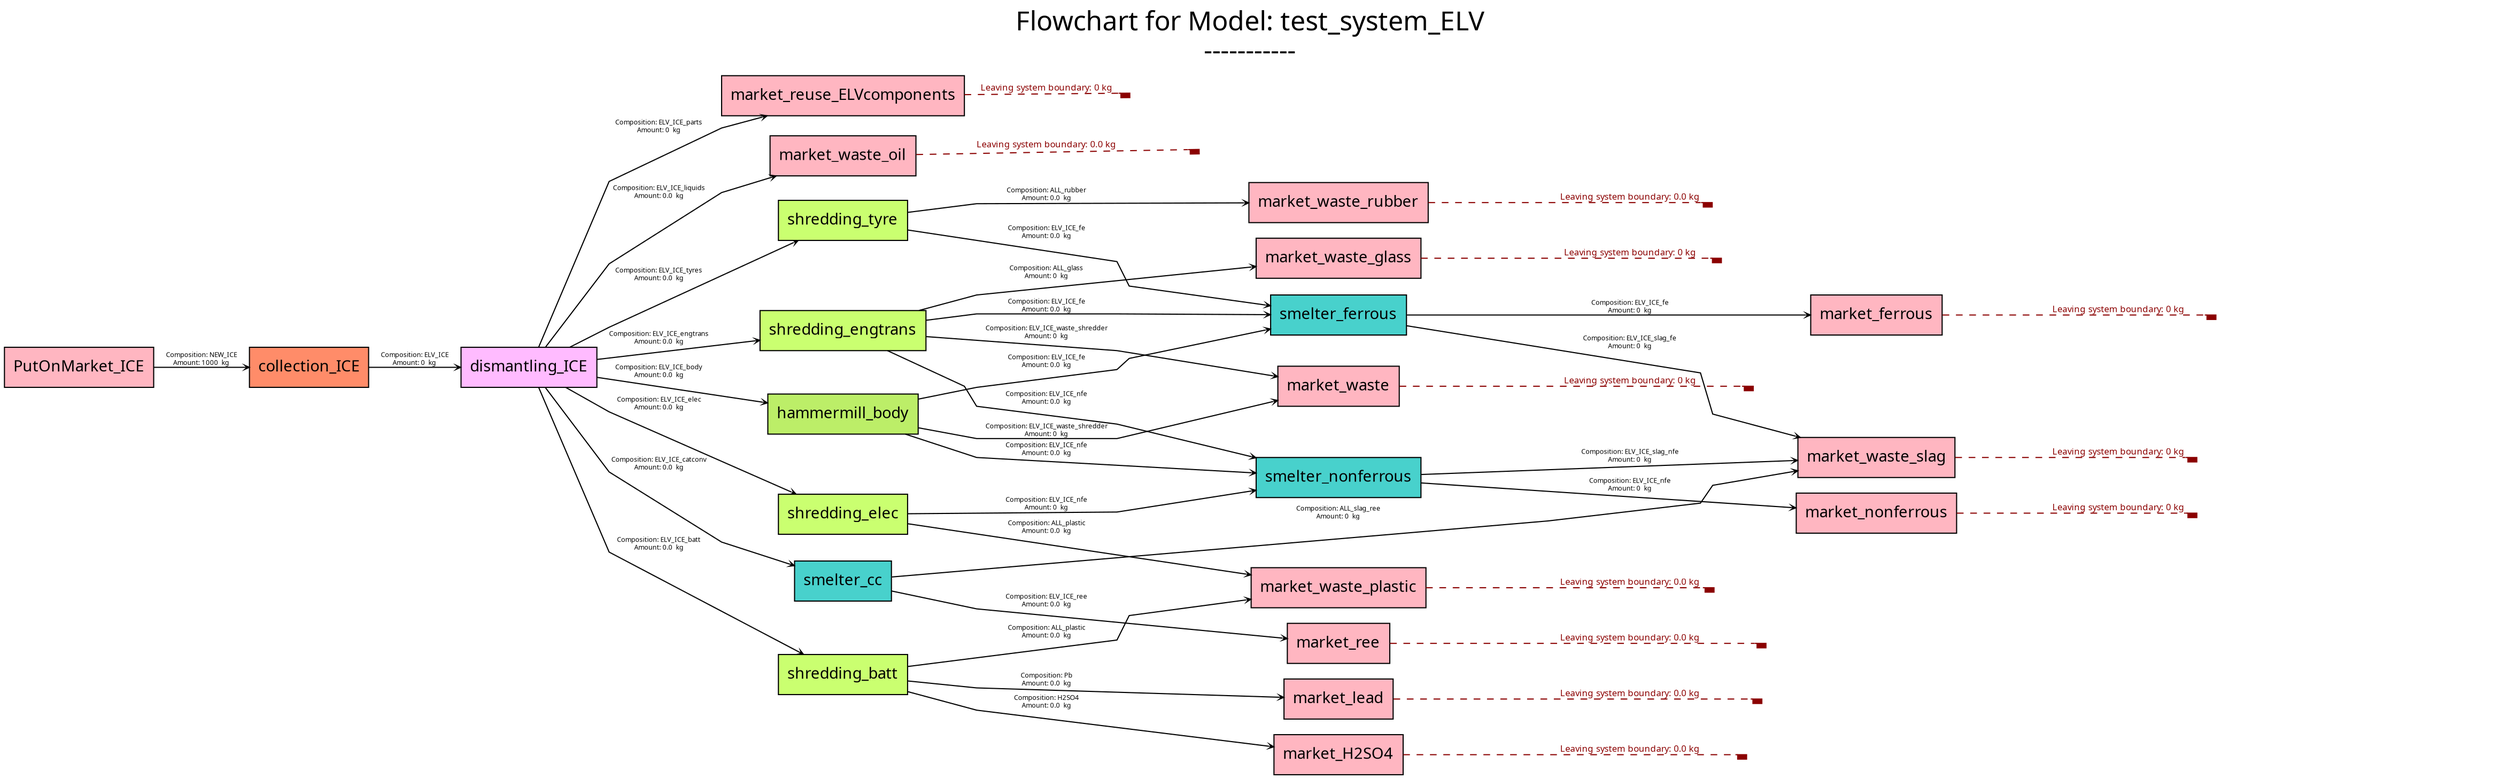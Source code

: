 digraph {
	graph [bb="0,0,2125.2,692",
		engine=neato,
		fontname=Cabin,
		fontsize=24,
		label="Flowchart for Model: test_system_ELV
-----------",
		labeljust=c,
		labelloc=tc,
		lheight=0.72,
		lp="1062.6,662",
		lwidth=5.43,
		nodesep=0.2,
		rankdir=LR,
		ranksep=0.3,
		splines=polyline
	];
	node [label="\N"];
	subgraph collection {
		graph [fontname=Cabin,
			fontsize=16,
			label=Collection,
			labelloc=t,
			margin=25,
			rank=1,
			rankdir=LR,
			style="rounded,filled"
		];
		collection_ICE	[fillcolor=salmon1,
			fontname=Cabin,
			fontsize=14,
			height=0.5,
			pos="256,366",
			shape=box,
			style=filled,
			tooltip="{'name': 'collection_ICE', 'description': 'collection of an ice car', 'WS': 'ELV', 'transformation_level': 'market', 'tags': 'collection', '\
inputs': ['PutOnMarket_ICE_to_collection_ICE:1000kg'], 'outputs': ['collection_ICE_to_dismantling_ICE:0kg'], 'parameters': {}, '\
consumption_energy': '1', 'consumption_water': '1', 'cost_operation': '0.1', 'cost_capital': None, 'transfer_coefficients': ['ELV_\
ICE--0.207532443436939-->ELV_ICE']}",
			width=1.3889];
	}
	subgraph dismantling {
		graph [fontname=Cabin,
			fontsize=16,
			label=Dismantling,
			labelloc=t,
			margin=25,
			rank=2,
			rankdir=LR,
			style="rounded,filled"
		];
		dismantling_ICE	[fillcolor=plum1,
			fontname=Cabin,
			fontsize=14,
			height=0.5,
			pos="440,366",
			shape=box,
			style=filled,
			tooltip="{'name': 'dismantling_ICE', 'description': 'manual dismantling of an ice car', 'WS': 'ELV', 'transformation_level': 'component', '\
tags': 'manual, mechanical', 'inputs': ['collection_ICE_to_dismantling_ICE:0kg'], 'outputs': ['dismantling_ICE_to_market_reuse_ELVcomponents:\
0kg', 'dismantling_ICE_to_shredding_batt:0.0kg', 'dismantling_ICE_to_hammermill_body:0.0kg', 'dismantling_ICE_to_smelter_cc:0.0kg', '\
dismantling_ICE_to_shredding_elec:0.0kg', 'dismantling_ICE_to_shredding_engtrans:0.0kg', 'dismantling_ICE_to_market_waste_oil:0.0kg', '\
dismantling_ICE_to_shredding_tyre:0.0kg'], 'parameters': {}, 'consumption_energy': '4', 'consumption_water': '2', 'cost_operation': '\
0.8', 'cost_capital': None, 'transfer_coefficients': ['ELV_ICE--0.649191589278656-->ELV_ICE_parts', 'ELV_ICE--0.624980256183717-->\
ELV_ICE', 'ELV_ICE--0.975329676638525-->ELV_ICE_batt', 'ELV_ICE--0.653767790478176-->ELV_ICE_body', 'ELV_ICE--0.702911625671856-->\
ELV_ICE_catconv', 'ELV_ICE--0.130352751211588-->ELV_ICE_elec', 'ELV_ICE--0.62146025019331-->ELV_ICE_engtrans', 'ELV_ICE--0.585271010368509-->\
ELV_ICE_liquids', 'ELV_ICE--0.237352695016852-->ELV_ICE_tyres']}",
			width=1.5556];
	}
	subgraph market {
		graph [fontname=Cabin,
			fontsize=16,
			label=Market,
			labelloc=t,
			margin=25,
			rank=5,
			rankdir=LR,
			style="rounded,filled"
		];
		market_reuse_ELVcomponents	[fillcolor=lightpink,
			fontname=Cabin,
			fontsize=14,
			height=0.5,
			pos="701,610",
			shape=box,
			style=filled,
			tooltip="{'name': 'market_reuse_ELVcomponents', 'description': 'direct or indirect reuse of components from an elv', 'WS': 'ELV', 'transformation_\
level': 'component', 'tags': 'None', 'inputs': ['dismantling_ICE_to_market_reuse_ELVcomponents:0kg'], 'outputs': [], 'parameters': {}, '\
consumption_energy': 'None', 'consumption_water': 'None', 'cost_operation': '20', 'cost_capital': None, 'transfer_coefficients': []}",
			width=2.8056];
		market_waste_rubber	[fillcolor=lightpink,
			fontname=Cabin,
			fontsize=14,
			height=0.5,
			pos="1120.8,514",
			shape=box,
			style=filled,
			tooltip="{'name': 'market_waste_rubber', 'description': 'market for waste rubber', 'WS': 'None', 'transformation_level': 'market', 'tags': '\
market', 'inputs': ['shredding_tyre_to_market_waste_rubber:0.0kg'], 'outputs': [], 'parameters': {}, 'consumption_energy': 'None', '\
consumption_water': 'None', 'cost_operation': '-5', 'cost_capital': None, 'transfer_coefficients': []}",
			width=2.0556];
		market_ree	[fillcolor=lightpink,
			fontname=Cabin,
			fontsize=14,
			height=0.5,
			pos="1120.8,118",
			shape=box,
			style=filled,
			tooltip="{'name': 'market_ree', 'description': 'market for waste REE mix', 'WS': 'None', 'transformation_level': 'market', 'tags': 'market', '\
inputs': ['smelter_cc_to_market_ree:0.0kg'], 'outputs': [], 'parameters': {}, 'consumption_energy': 'None', 'consumption_water': '\
None', 'cost_operation': '-2000', 'cost_capital': None, 'transfer_coefficients': []}",
			width=1.1944];
		market_lead	[fillcolor=lightpink,
			fontname=Cabin,
			fontsize=14,
			height=0.5,
			pos="1120.8,68",
			shape=box,
			style=filled,
			tooltip="{'name': 'market_lead', 'description': 'market for waste lead', 'WS': 'None', 'transformation_level': 'market', 'tags': 'market', '\
inputs': ['shredding_batt_to_market_lead:0.0kg'], 'outputs': [], 'parameters': {}, 'consumption_energy': 'None', 'consumption_water': '\
None', 'cost_operation': '-20', 'cost_capital': None, 'transfer_coefficients': []}",
			width=1.2639];
		market_H2SO4	[fillcolor=lightpink,
			fontname=Cabin,
			fontsize=14,
			height=0.5,
			pos="1120.8,18",
			shape=box,
			style=filled,
			tooltip="{'name': 'market_H2SO4', 'description': 'market for waste H2SO4', 'WS': 'None', 'transformation_level': 'market', 'tags': 'market', '\
inputs': ['shredding_batt_to_market_H2SO4:0.0kg'], 'outputs': [], 'parameters': {}, 'consumption_energy': 'None', 'consumption_water': '\
None', 'cost_operation': '-10', 'cost_capital': None, 'transfer_coefficients': []}",
			width=1.5278];
		market_nonferrous	[fillcolor=lightpink,
			fontname=Cabin,
			fontsize=14,
			height=0.5,
			pos="1586.6,235",
			shape=box,
			style=filled,
			tooltip="{'name': 'market_nonferrous', 'description': 'market for waste non-ferrous', 'WS': 'None', 'transformation_level': 'market', 'tags': '\
market', 'inputs': ['smelter_nonferrous_to_market_nonferrous:0kg'], 'outputs': [], 'parameters': {}, 'consumption_energy': 'None', '\
consumption_water': 'None', 'cost_operation': '-5', 'cost_capital': None, 'transfer_coefficients': []}",
			width=1.8194];
		market_ferrous	[fillcolor=lightpink,
			fontname=Cabin,
			fontsize=14,
			height=0.5,
			pos="1586.6,413",
			shape=box,
			style=filled,
			tooltip="{'name': 'market_ferrous', 'description': 'market for waste ferrous', 'WS': 'None', 'transformation_level': 'market', 'tags': 'market', '\
inputs': ['smelter_ferrous_to_market_ferrous:0kg'], 'outputs': [], 'parameters': {}, 'consumption_energy': 'None', 'consumption_\
water': 'None', 'cost_operation': '-4', 'cost_capital': None, 'transfer_coefficients': []}",
			width=1.5];
		market_waste	[fillcolor=lightpink,
			fontname=Cabin,
			fontsize=14,
			height=0.5,
			pos="1120.8,349",
			shape=box,
			style=filled,
			tooltip="{'name': 'market_waste', 'description': 'market for waste (general)', 'WS': 'None', 'transformation_level': 'market', 'tags': 'market', '\
inputs': ['hammermill_body_to_market_waste:0kg', 'shredding_engtrans_to_market_waste:0kg'], 'outputs': [], 'parameters': {}, 'consumption_\
energy': 'None', 'consumption_water': 'None', 'cost_operation': '10', 'cost_capital': None, 'transfer_coefficients': []}",
			width=1.4028];
		market_waste_glass	[fillcolor=lightpink,
			fontname=Cabin,
			fontsize=14,
			height=0.5,
			pos="1120.8,464",
			shape=box,
			style=filled,
			tooltip="{'name': 'market_waste_glass', 'description': 'market for waste glass', 'WS': 'None', 'transformation_level': 'market', 'tags': '\
market', 'inputs': ['shredding_engtrans_to_market_waste_glass:0kg'], 'outputs': [], 'parameters': {}, 'consumption_energy': 'None', '\
consumption_water': 'None', 'cost_operation': '-2', 'cost_capital': None, 'transfer_coefficients': []}",
			width=1.9028];
		market_waste_plastic	[fillcolor=lightpink,
			fontname=Cabin,
			fontsize=14,
			height=0.5,
			pos="1120.8,168",
			shape=box,
			style=filled,
			tooltip="{'name': 'market_waste_plastic', 'description': 'market for waste plastic', 'WS': 'None', 'transformation_level': 'market', 'tags': '\
market', 'inputs': ['shredding_batt_to_market_waste_plastic:0.0kg', 'shredding_elec_to_market_waste_plastic:0.0kg'], 'outputs': [], '\
parameters': {}, 'consumption_energy': 'None', 'consumption_water': 'None', 'cost_operation': '-1', 'cost_capital': None, 'transfer_\
coefficients': []}",
			width=2.0278];
		market_waste_slag	[fillcolor=lightpink,
			fontname=Cabin,
			fontsize=14,
			height=0.5,
			pos="1586.6,285",
			shape=box,
			style=filled,
			tooltip="{'name': 'market_waste_slag', 'description': 'market for waste slag', 'WS': 'None', 'transformation_level': 'market', 'tags': 'market', '\
inputs': ['smelter_cc_to_market_waste_slag:0kg', 'smelter_ferrous_to_market_waste_slag:0kg', 'smelter_nonferrous_to_market_waste_\
slag:0kg'], 'outputs': [], 'parameters': {}, 'consumption_energy': 'None', 'consumption_water': 'None', 'cost_operation': '-10', '\
cost_capital': None, 'transfer_coefficients': []}",
			width=1.8194];
		market_waste_oil	[fillcolor=lightpink,
			fontname=Cabin,
			fontsize=14,
			height=0.5,
			pos="701,556",
			shape=box,
			style=filled,
			tooltip="{'name': 'market_waste_oil', 'description': 'market for waste oil', 'WS': 'None', 'transformation_level': 'market', 'tags': 'market', '\
inputs': ['dismantling_ICE_to_market_waste_oil:0.0kg'], 'outputs': [], 'parameters': {}, 'consumption_energy': 'None', 'consumption_\
water': 'None', 'cost_operation': '3', 'cost_capital': None, 'transfer_coefficients': []}",
			width=1.6944];
		PutOnMarket_ICE	[fillcolor=lightpink,
			fontname=Cabin,
			fontsize=14,
			height=0.5,
			pos="61.5,366",
			shape=box,
			style=filled,
			tooltip="{'name': 'PutOnMarket_ICE', 'description': 'put on market for ICE vehicles', 'WS': 'ELV', 'transformation_level': 'input', 'tags': '\
None', 'inputs': [], 'outputs': ['PutOnMarket_ICE_to_collection_ICE:1000kg'], 'parameters': {}, 'consumption_energy': 'None', 'consumption_\
water': 'None', 'cost_operation': 'None', 'cost_capital': None, 'transfer_coefficients': ['NEW_ICE--0.8-->ELV_ICE']}",
			width=1.7083];
	}
	subgraph shredding {
		graph [fontname=Cabin,
			fontsize=16,
			label=Shredding,
			labelloc=t,
			margin=25,
			rank=3,
			rankdir=LR,
			style="rounded,filled"
		];
		shredding_engtrans	[fillcolor=darkolivegreen1,
			fontname=Cabin,
			fontsize=14,
			height=0.5,
			pos="701,399",
			shape=box,
			style=filled,
			tooltip="{'name': 'shredding_engtrans', 'description': 'shredding of car engine and transmission', 'WS': 'ELV', 'transformation_level': '\
material', 'tags': 'shredding', 'inputs': ['dismantling_ICE_to_shredding_engtrans:0.0kg'], 'outputs': ['shredding_engtrans_to_market_\
waste_glass:0kg', 'shredding_engtrans_to_smelter_ferrous:0.0kg', 'shredding_engtrans_to_smelter_nonferrous:0.0kg', 'shredding_engtrans_\
to_market_waste:0kg'], 'parameters': {}, 'consumption_energy': '10', 'consumption_water': '4', 'cost_operation': '4', 'cost_capital': \
None, 'transfer_coefficients': ['ELV_ICE_body--0.567606585410564-->ALL_glass', 'ELV_ICE_body--0.251647985892237-->ELV_ICE_fe', '\
ELV_ICE_body--0.176428802857364-->ELV_ICE_nfe', 'ELV_ICE_body--0.666864787859761-->ELV_ICE_waste_shredder']}",
			width=1.8611];
		shredding_tyre	[fillcolor=darkolivegreen1,
			fontname=Cabin,
			fontsize=14,
			height=0.5,
			pos="701,498",
			shape=box,
			style=filled,
			tooltip="{'name': 'shredding_tyre', 'description': 'shredding of tyres', 'WS': 'ELV', 'transformation_level': 'material', 'tags': 'shredding', '\
inputs': ['dismantling_ICE_to_shredding_tyre:0.0kg'], 'outputs': ['shredding_tyre_to_market_waste_rubber:0.0kg', 'shredding_tyre_\
to_smelter_ferrous:0.0kg'], 'parameters': {}, 'consumption_energy': '2', 'consumption_water': '6', 'cost_operation': '1.2', 'cost_\
capital': None, 'transfer_coefficients': ['ELV_ICE_tyres--0.917705283563195-->ALL_rubber', 'ELV_ICE_tyres--0.563930033264676-->ELV_\
ICE_fe']}",
			width=1.4722];
		shredding_elec	[fillcolor=darkolivegreen1,
			fontname=Cabin,
			fontsize=14,
			height=0.5,
			pos="701,234",
			shape=box,
			style=filled,
			tooltip="{'name': 'shredding_elec', 'description': 'shredding of electrical components', 'WS': 'ELV', 'transformation_level': 'material', '\
tags': 'shredding', 'inputs': ['dismantling_ICE_to_shredding_elec:0.0kg'], 'outputs': ['shredding_elec_to_market_waste_plastic:0.0kg', '\
shredding_elec_to_smelter_nonferrous:0kg'], 'parameters': {}, 'consumption_energy': '4', 'consumption_water': '3', 'cost_operation': '\
1.2', 'cost_capital': None, 'transfer_coefficients': ['ELV_ICE_elec--0.975226841898375-->ALL_plastic', 'ELV_ICE_elec--0.895197364189645-->\
ELV_ICE_nfe']}",
			width=1.4861];
		shredding_batt	[fillcolor=darkolivegreen1,
			fontname=Cabin,
			fontsize=14,
			height=0.5,
			pos="701,90",
			shape=box,
			style=filled,
			tooltip="{'name': 'shredding_batt', 'description': 'shredding of a lead acid battery', 'WS': 'ELV', 'transformation_level': 'material', '\
tags': 'shredding', 'inputs': ['dismantling_ICE_to_shredding_batt:0.0kg'], 'outputs': ['shredding_batt_to_market_waste_plastic:0.0kg', '\
shredding_batt_to_market_H2SO4:0.0kg', 'shredding_batt_to_market_lead:0.0kg'], 'parameters': {}, 'consumption_energy': '6', 'consumption_\
water': '42', 'cost_operation': '25.2', 'cost_capital': None, 'transfer_coefficients': ['ELV_ICE_batt--0.30993887734306-->ALL_plastic', '\
ELV_ICE_batt--0.203187480975926-->H2SO4', 'ELV_ICE_batt--0.604443658361369-->Pb']}",
			width=1.4722];
	}
	subgraph hammermill {
		graph [fontname=Cabin,
			fontsize=16,
			label=Hammermill,
			labelloc=t,
			margin=25,
			rank=3,
			rankdir=LR,
			style="rounded,filled"
		];
		hammermill_body	[fillcolor=darkolivegreen2,
			fontname=Cabin,
			fontsize=14,
			height=0.5,
			pos="701,324",
			shape=box,
			style=filled,
			tooltip="{'name': 'hammermill_body', 'description': 'hammermillilng of car body', 'WS': 'ELV', 'transformation_level': 'material', 'tags': '\
mechanical', 'inputs': ['dismantling_ICE_to_hammermill_body:0.0kg'], 'outputs': ['hammermill_body_to_smelter_ferrous:0.0kg', 'hammermill_\
body_to_smelter_nonferrous:0.0kg', 'hammermill_body_to_market_waste:0kg'], 'parameters': {}, 'consumption_energy': '5', 'consumption_\
water': '2', 'cost_operation': '1', 'cost_capital': None, 'transfer_coefficients': ['ELV_ICE_engtrans--0.427589867002515-->ELV_ICE_\
fe', 'ELV_ICE_engtrans--0.267785630167501-->ELV_ICE_nfe', 'ELV_ICE_engtrans--0.0202374707868166-->ELV_ICE_waste_shredder']}",
			width=1.7361];
	}
	subgraph smelter {
		graph [fontname=Cabin,
			fontsize=16,
			label=Smelter,
			labelloc=t,
			margin=25,
			rank=4,
			rankdir=LR,
			style="rounded,filled"
		];
		smelter_cc	[fillcolor=mediumturquoise,
			fontname=Cabin,
			fontsize=14,
			height=0.5,
			pos="701,174",
			shape=box,
			style=filled,
			tooltip="{'name': 'smelter_cc', 'description': 'smelting of catalytic converters', 'WS': 'ELV', 'transformation_level': 'element', 'tags': '\
smelter', 'inputs': ['dismantling_ICE_to_smelter_cc:0.0kg'], 'outputs': ['smelter_cc_to_market_waste_slag:0kg', 'smelter_cc_to_market_\
ree:0.0kg'], 'parameters': {}, 'consumption_energy': '50', 'consumption_water': '20', 'cost_operation': '10', 'cost_capital': None, '\
transfer_coefficients': ['ELV_ICE_catconv--0.994698002424131-->ELV_ICE_fe', 'ELV_ICE_catconv--0.737851123088268-->ELV_ICE_ree', '\
ELV_ICE_catconv--0.540601229266589-->ALL_slag_ree']}",
			width=1.1389];
		smelter_nonferrous	[fillcolor=mediumturquoise,
			fontname=Cabin,
			fontsize=14,
			height=0.5,
			pos="1120.8,267",
			shape=box,
			style=filled,
			tooltip="{'name': 'smelter_nonferrous', 'description': 'smelting of nonferrous fractions', 'WS': 'ELV', 'transformation_level': 'element', '\
tags': 'smelter', 'inputs': ['hammermill_body_to_smelter_nonferrous:0.0kg', 'shredding_elec_to_smelter_nonferrous:0kg', 'shredding_\
engtrans_to_smelter_nonferrous:0.0kg'], 'outputs': ['smelter_nonferrous_to_market_nonferrous:0kg', 'smelter_nonferrous_to_market_\
waste_slag:0kg'], 'parameters': {}, 'consumption_energy': '45', 'consumption_water': '42', 'cost_operation': '18.9', 'cost_capital': \
None, 'transfer_coefficients': ['ELV_ICE_nfe--0.215037446114134-->ELV_ICE_nfe', 'ELV_ICE_nfe--0.226250479775035-->ELV_ICE_slag_nfe']}",
			width=1.8611];
		smelter_ferrous	[fillcolor=mediumturquoise,
			fontname=Cabin,
			fontsize=14,
			height=0.5,
			pos="1120.8,413",
			shape=box,
			style=filled,
			tooltip="{'name': 'smelter_ferrous', 'description': 'smelting of ferrous fractions', 'WS': 'ELV', 'transformation_level': 'element', 'tags': '\
smelter', 'inputs': ['hammermill_body_to_smelter_ferrous:0.0kg', 'shredding_engtrans_to_smelter_ferrous:0.0kg', 'shredding_tyre_\
to_smelter_ferrous:0.0kg'], 'outputs': ['smelter_ferrous_to_market_ferrous:0kg', 'smelter_ferrous_to_market_waste_slag:0kg'], 'parameters': {}, '\
consumption_energy': '60', 'consumption_water': '33', 'cost_operation': '19.8', 'cost_capital': None, 'transfer_coefficients': ['\
ELV_ICE_fe--0.0658305426995954-->ELV_ICE_fe', 'ELV_ICE_fe--0.516436415646474-->ELV_ICE_slag_fe']}",
			width=1.5556];
	}
	collection_ICE -> dismantling_ICE	[arrowhead=vee,
		arrowsize=0.4,
		color=black,
		fontname=Cabin,
		fontsize=6,
		label="Composition: ELV_ICE
Amount: 0  kg",
		lp="345,373",
		pos="e,383.93,366 306.25,366 328.94,366 356.05,366 379.84,366",
		tooltip="{'Name': 'collection_ICE_to_dismantling_ICE', 'Tags': [], 'To': 'dismantling_ICE', 'From': 'collection_ICE', 'Amount': 0, 'Unit': '\
kg', 'Composition': 'ELV_ICE', 'Parameters': {}}"];
	dismantling_ICE -> market_reuse_ELVcomponents	[arrowhead=vee,
		arrowsize=0.4,
		color=black,
		fontname=Cabin,
		fontsize=6,
		label="Composition: ELV_ICE_parts
Amount: 0  kg",
		lp="548,582",
		pos="e,637.81,591.96 448.19,384.19 465.29,427.47 507,533 507,533 507,533 600,581 600,581 600,581 615.1,585.38 633.56,590.73",
		tooltip="{'Name': 'dismantling_ICE_to_market_reuse_ELVcomponents', 'Tags': [], 'To': 'market_reuse_ELVcomponents', 'From': 'dismantling_ICE', '\
Amount': 0, 'Unit': 'kg', 'Composition': 'ELV_ICE_parts', 'Parameters': {}}"];
	dismantling_ICE -> market_waste_oil	[arrowhead=vee,
		arrowsize=0.4,
		color=black,
		fontname=Cabin,
		fontsize=6,
		label="Composition: ELV_ICE_liquids
Amount: 0.0  kg",
		lp="548,523",
		pos="e,645.32,537.96 454.04,384.37 473.27,411.48 507,459 507,459 507,459 600,523 600,523 600,523 619.64,529.48 641.5,536.7",
		tooltip="{'Name': 'dismantling_ICE_to_market_waste_oil', 'Tags': [], 'To': 'market_waste_oil', 'From': 'dismantling_ICE', 'Amount': 0.0, '\
Unit': 'kg', 'Composition': 'ELV_ICE_liquids', 'Parameters': {}}"];
	dismantling_ICE -> shredding_engtrans	[arrowhead=vee,
		arrowsize=0.4,
		color=black,
		fontname=Cabin,
		fontsize=6,
		label="Composition: ELV_ICE_engtrans
Amount: 0.0  kg",
		lp="548,392",
		pos="e,633.83,390.57 496.24,373.04 535.25,378.01 587.82,384.71 629.8,390.06",
		tooltip="{'Name': 'dismantling_ICE_to_shredding_engtrans', 'Tags': [], 'To': 'shredding_engtrans', 'From': 'dismantling_ICE', 'Amount': 0.0, '\
Unit': 'kg', 'Composition': 'ELV_ICE_engtrans', 'Parameters': {}}"];
	dismantling_ICE -> shredding_tyre	[arrowhead=vee,
		arrowsize=0.4,
		color=black,
		fontname=Cabin,
		fontsize=6,
		label="Composition: ELV_ICE_tyres
Amount: 0.0  kg",
		lp="548,449",
		pos="e,663.7,479.94 474.39,384.21 490.76,393.14 507,402 507,402 507,402 603.51,450 660.03,478.12",
		tooltip="{'Name': 'dismantling_ICE_to_shredding_tyre', 'Tags': [], 'To': 'shredding_tyre', 'From': 'dismantling_ICE', 'Amount': 0.0, 'Unit': '\
kg', 'Composition': 'ELV_ICE_tyres', 'Parameters': {}}"];
	dismantling_ICE -> shredding_elec	[arrowhead=vee,
		arrowsize=0.4,
		color=black,
		fontname=Cabin,
		fontsize=6,
		label="Composition: ELV_ICE_elec
Amount: 0.0  kg",
		lp="548,333",
		pos="e,661.87,252.18 470.91,347.87 488.37,337.29 507,326 507,326 507,326 601.43,280.99 658.19,253.93",
		tooltip="{'Name': 'dismantling_ICE_to_shredding_elec', 'Tags': [], 'To': 'shredding_elec', 'From': 'dismantling_ICE', 'Amount': 0.0, 'Unit': '\
kg', 'Composition': 'ELV_ICE_elec', 'Parameters': {}}"];
	dismantling_ICE -> shredding_batt	[arrowhead=vee,
		arrowsize=0.4,
		color=black,
		fontname=Cabin,
		fontsize=6,
		label="Composition: ELV_ICE_batt
Amount: 0.0  kg",
		lp="548,207",
		pos="e,668.13,108.16 448.19,347.92 465.29,304.9 507,200 507,200 507,200 608.79,141.98 664.53,110.22",
		tooltip="{'Name': 'dismantling_ICE_to_shredding_batt', 'Tags': [], 'To': 'shredding_batt', 'From': 'dismantling_ICE', 'Amount': 0.0, 'Unit': '\
kg', 'Composition': 'ELV_ICE_batt', 'Parameters': {}}"];
	dismantling_ICE -> hammermill_body	[arrowhead=vee,
		arrowsize=0.4,
		color=black,
		fontname=Cabin,
		fontsize=6,
		label="Composition: ELV_ICE_body
Amount: 0.0  kg",
		lp="548,362",
		pos="e,638.49,333.97 496.24,357.04 536.69,350.48 591.72,341.56 634.4,334.64",
		tooltip="{'Name': 'dismantling_ICE_to_hammermill_body', 'Tags': [], 'To': 'hammermill_body', 'From': 'dismantling_ICE', 'Amount': 0.0, 'Unit': '\
kg', 'Composition': 'ELV_ICE_body', 'Parameters': {}}"];
	dismantling_ICE -> smelter_cc	[arrowhead=vee,
		arrowsize=0.4,
		color=black,
		fontname=Cabin,
		fontsize=6,
		label="Composition: ELV_ICE_catconv
Amount: 0.0  kg",
		lp="548,279",
		pos="e,659.9,188.03 453.73,347.88 472.9,320.56 507,272 507,272 507,272 600,209 600,209 600,209 629.14,198.8 655.97,189.41",
		tooltip="{'Name': 'dismantling_ICE_to_smelter_cc', 'Tags': [], 'To': 'smelter_cc', 'From': 'dismantling_ICE', 'Amount': 0.0, 'Unit': 'kg', '\
Composition': 'ELV_ICE_catconv', 'Parameters': {}}"];
	market_reuse_ELVcomponents_output	[height=0.5,
		pos="1120.8,614",
		style=invis,
		width=5.2176];
	market_reuse_ELVcomponents -> market_reuse_ELVcomponents_output	[arrowhead=rbox,
		color=darkred,
		fontcolor=darkred,
		fontname=Cabin,
		fontsize=8,
		label="Leaving system boundary: 0 kg",
		len=0.25,
		lp="867.5,616.5",
		pos="e,933.88,612.22 802.08,610.96 838.74,611.31 881.6,611.72 923.75,612.12",
		style=dashed,
		tooltip="This is the amount of material leaving the system boundary."];
	market_waste_rubber_output	[height=0.5,
		pos="1586.6,514",
		style=invis,
		width=4.0802];
	market_waste_rubber -> market_waste_rubber_output	[arrowhead=rbox,
		color=darkred,
		fontcolor=darkred,
		fontname=Cabin,
		fontsize=8,
		label="Leaving system boundary: 0.0 kg",
		len=0.25,
		lp="1374.2,518.5",
		pos="e,1439.3,514 1195.1,514 1257.7,514 1350.1,514 1429.2,514",
		style=dashed,
		tooltip="This is the amount of material leaving the system boundary."];
	market_ree_output	[height=0.5,
		pos="1586.6,118",
		style=invis,
		width=2.7442];
	market_ree -> market_ree_output	[arrowhead=rbox,
		color=darkred,
		fontcolor=darkred,
		fontname=Cabin,
		fontsize=8,
		label="Leaving system boundary: 0.0 kg",
		len=0.25,
		lp="1374.2,122.5",
		pos="e,1487.5,118 1164.2,118 1234.6,118 1377.6,118 1477.4,118",
		style=dashed,
		tooltip="This is the amount of material leaving the system boundary."];
	market_lead_output	[height=0.5,
		pos="1586.6,68",
		style=invis,
		width=2.8525];
	market_lead -> market_lead_output	[arrowhead=rbox,
		color=darkred,
		fontcolor=darkred,
		fontname=Cabin,
		fontsize=8,
		label="Leaving system boundary: 0.0 kg",
		len=0.25,
		lp="1374.2,72.5",
		pos="e,1483.7,68 1166.7,68 1237,68 1375,68 1473.4,68",
		style=dashed,
		tooltip="This is the amount of material leaving the system boundary."];
	market_H2SO4_output	[height=0.5,
		pos="1586.6,18",
		style=invis,
		width=3.2317];
	market_H2SO4 -> market_H2SO4_output	[arrowhead=rbox,
		color=darkred,
		fontcolor=darkred,
		fontname=Cabin,
		fontsize=8,
		label="Leaving system boundary: 0.0 kg",
		len=0.25,
		lp="1374.2,22.5",
		pos="e,1469.9,18 1175.9,18 1245.1,18 1367,18 1459.9,18",
		style=dashed,
		tooltip="This is the amount of material leaving the system boundary."];
	market_nonferrous_output	[height=0.5,
		pos="1991.3,235",
		style=invis,
		width=3.7191];
	market_nonferrous -> market_nonferrous_output	[arrowhead=rbox,
		color=darkred,
		fontcolor=darkred,
		fontname=Cabin,
		fontsize=8,
		label="Leaving system boundary: 0 kg",
		len=0.25,
		lp="1795.4,239.5",
		pos="e,1857.4,235 1652.3,235 1704.7,235 1780.6,235 1847.2,235",
		style=dashed,
		tooltip="This is the amount of material leaving the system boundary."];
	market_ferrous_output	[height=0.5,
		pos="1991.3,413",
		style=invis,
		width=3.2497];
	market_ferrous -> market_ferrous_output	[arrowhead=rbox,
		color=darkred,
		fontcolor=darkred,
		fontname=Cabin,
		fontsize=8,
		label="Leaving system boundary: 0 kg",
		len=0.25,
		lp="1795.4,417.5",
		pos="e,1873.9,413 1640.6,413 1697.2,413 1788.7,413 1863.9,413",
		style=dashed,
		tooltip="This is the amount of material leaving the system boundary."];
	market_waste_output	[height=0.5,
		pos="1586.6,349",
		style=invis,
		width=3.0692];
	market_waste -> market_waste_output	[arrowhead=rbox,
		color=darkred,
		fontcolor=darkred,
		fontname=Cabin,
		fontsize=8,
		label="Leaving system boundary: 0 kg",
		len=0.25,
		lp="1374.2,353.5",
		pos="e,1475.9,349 1171.5,349 1241.2,349 1370.3,349 1465.9,349",
		style=dashed,
		tooltip="This is the amount of material leaving the system boundary."];
	market_waste_glass_output	[height=0.5,
		pos="1586.6,464",
		style=invis,
		width=3.8635];
	market_waste_glass -> market_waste_glass_output	[arrowhead=rbox,
		color=darkred,
		fontcolor=darkred,
		fontname=Cabin,
		fontsize=8,
		label="Leaving system boundary: 0 kg",
		len=0.25,
		lp="1374.2,468.5",
		pos="e,1447,464 1189.8,464 1254.4,464 1353.9,464 1437,464",
		style=dashed,
		tooltip="This is the amount of material leaving the system boundary."];
	market_waste_plastic_output	[height=0.5,
		pos="1586.6,168",
		style=invis,
		width=4.0441];
	market_waste_plastic -> market_waste_plastic_output	[arrowhead=rbox,
		color=darkred,
		fontcolor=darkred,
		fontname=Cabin,
		fontsize=8,
		label="Leaving system boundary: 0.0 kg",
		len=0.25,
		lp="1374.2,172.5",
		pos="e,1440.6,168 1194,168 1257,168 1350.6,168 1430.4,168",
		style=dashed,
		tooltip="This is the amount of material leaving the system boundary."];
	market_waste_slag_output	[height=0.5,
		pos="1991.3,285",
		style=invis,
		width=3.7191];
	market_waste_slag -> market_waste_slag_output	[arrowhead=rbox,
		color=darkred,
		fontcolor=darkred,
		fontname=Cabin,
		fontsize=8,
		label="Leaving system boundary: 0 kg",
		len=0.25,
		lp="1795.4,289.5",
		pos="e,1857.4,285 1652.3,285 1704.7,285 1780.6,285 1847.2,285",
		style=dashed,
		tooltip="This is the amount of material leaving the system boundary."];
	market_waste_oil_output	[height=0.5,
		pos="1120.8,564",
		style=invis,
		width=3.5025];
	market_waste_oil -> market_waste_oil_output	[arrowhead=rbox,
		color=darkred,
		fontcolor=darkred,
		fontname=Cabin,
		fontsize=8,
		label="Leaving system boundary: 0.0 kg",
		len=0.25,
		lp="867.5,564.5",
		pos="e,995.76,561.62 762.31,557.15 820.49,558.27 910.55,559.99 985.73,561.43",
		style=dashed,
		tooltip="This is the amount of material leaving the system boundary."];
	PutOnMarket_ICE -> collection_ICE	[arrowhead=vee,
		arrowsize=0.4,
		color=black,
		fontname=Cabin,
		fontsize=6,
		label="Composition: NEW_ICE
Amount: 1000  kg",
		lp="164.5,373",
		pos="e,205.92,366 123.14,366 148.36,366 177.36,366 201.74,366",
		tooltip="{'Name': 'PutOnMarket_ICE_to_collection_ICE', 'Tags': [], 'To': 'collection_ICE', 'From': 'PutOnMarket_ICE', 'Amount': 1000, 'Unit': '\
kg', 'Composition': 'NEW_ICE', 'Parameters': {}}"];
	shredding_engtrans -> market_waste	[arrowhead=vee,
		arrowsize=0.4,
		color=black,
		fontname=Cabin,
		fontsize=6,
		label="Composition: ELV_ICE_waste_shredder
Amount: 0  kg",
		lp="867.5,397",
		pos="e,1070.2,357.03 768.01,393.6 832.81,388.3 922,381 922,381 922,381 1007.4,367.18 1066,357.71",
		tooltip="{'Name': 'shredding_engtrans_to_market_waste', 'Tags': [], 'To': 'market_waste', 'From': 'shredding_engtrans', 'Amount': 0, 'Unit': '\
kg', 'Composition': 'ELV_ICE_waste_shredder', 'Parameters': {}}"];
	shredding_engtrans -> market_waste_glass	[arrowhead=vee,
		arrowsize=0.4,
		color=black,
		fontname=Cabin,
		fontsize=6,
		label="Composition: ALL_glass
Amount: 0  kg",
		lp="867.5,450",
		pos="e,1052.1,456.72 764.64,417.06 789.81,424.32 813,431 813,431 813,431 957.43,446.53 1048.1,456.29",
		tooltip="{'Name': 'shredding_engtrans_to_market_waste_glass', 'Tags': [], 'To': 'market_waste_glass', 'From': 'shredding_engtrans', 'Amount': \
0, 'Unit': 'kg', 'Composition': 'ALL_glass', 'Parameters': {}}"];
	shredding_engtrans -> smelter_nonferrous	[arrowhead=vee,
		arrowsize=0.4,
		color=black,
		fontname=Cabin,
		fontsize=6,
		label="Composition: ELV_ICE_nfe
Amount: 0.0  kg",
		lp="867.5,338",
		pos="e,1053.7,283.05 738.1,380.95 766.75,366.63 802,349 802,349 802,349 813,331 813,331 813,331 922,315 922,315 922,315 992.74,297.84 \
1049.6,284.04",
		tooltip="{'Name': 'shredding_engtrans_to_smelter_nonferrous', 'Tags': [], 'To': 'smelter_nonferrous', 'From': 'shredding_engtrans', 'Amount': \
0.0, 'Unit': 'kg', 'Composition': 'ELV_ICE_nfe', 'Parameters': {}}"];
	shredding_engtrans -> smelter_ferrous	[arrowhead=vee,
		arrowsize=0.4,
		color=black,
		fontname=Cabin,
		fontsize=6,
		label="Composition: ELV_ICE_fe
Amount: 0.0  kg",
		lp="867.5,421",
		pos="e,1064.7,413.28 768.17,407.94 791.94,411.15 813,414 813,414 813,414 922,414 922,414 922,414 1002.3,413.59 1060.6,413.3",
		tooltip="{'Name': 'shredding_engtrans_to_smelter_ferrous', 'Tags': [], 'To': 'smelter_ferrous', 'From': 'shredding_engtrans', 'Amount': 0.0, '\
Unit': 'kg', 'Composition': 'ELV_ICE_fe', 'Parameters': {}}"];
	shredding_tyre -> market_waste_rubber	[arrowhead=vee,
		arrowsize=0.4,
		color=black,
		fontname=Cabin,
		fontsize=6,
		label="Composition: ALL_rubber
Amount: 0.0  kg",
		lp="867.5,521",
		pos="e,1046.7,513.76 754.25,505.06 783.04,508.95 813,513 813,513 813,513 951.82,513.45 1042.7,513.75",
		tooltip="{'Name': 'shredding_tyre_to_market_waste_rubber', 'Tags': [], 'To': 'market_waste_rubber', 'From': 'shredding_tyre', 'Amount': 0.0, '\
Unit': 'kg', 'Composition': 'ALL_rubber', 'Parameters': {}}"];
	shredding_tyre -> smelter_ferrous	[arrowhead=vee,
		arrowsize=0.4,
		color=black,
		fontname=Cabin,
		fontsize=6,
		label="Composition: ELV_ICE_fe
Amount: 0.0  kg",
		lp="867.5,485",
		pos="e,1064.8,420.66 754.14,488.99 819.19,477.76 922,460 922,460 922,460 933,439 933,439 933,439 1005.8,428.86 1060.5,421.25",
		tooltip="{'Name': 'shredding_tyre_to_smelter_ferrous', 'Tags': [], 'To': 'smelter_ferrous', 'From': 'shredding_tyre', 'Amount': 0.0, 'Unit': '\
kg', 'Composition': 'ELV_ICE_fe', 'Parameters': {}}"];
	shredding_elec -> market_waste_plastic	[arrowhead=vee,
		arrowsize=0.4,
		color=black,
		fontname=Cabin,
		fontsize=6,
		label="Composition: ALL_plastic
Amount: 0.0  kg",
		lp="867.5,223",
		pos="e,1047.6,179.21 754.71,225.56 822.88,214.64 933,197 933,197 933,197 991.91,187.86 1043.6,179.84",
		tooltip="{'Name': 'shredding_elec_to_market_waste_plastic', 'Tags': [], 'To': 'market_waste_plastic', 'From': 'shredding_elec', 'Amount': \
0.0, 'Unit': 'kg', 'Composition': 'ALL_plastic', 'Parameters': {}}"];
	shredding_elec -> smelter_nonferrous	[arrowhead=vee,
		arrowsize=0.4,
		color=black,
		fontname=Cabin,
		fontsize=6,
		label="Composition: ELV_ICE_nfe
Amount: 0  kg",
		lp="867.5,243",
		pos="e,1053.7,256.63 754.7,234.48 819.78,235.07 922,236 922,236 922,236 992.74,247.08 1049.6,256",
		tooltip="{'Name': 'shredding_elec_to_smelter_nonferrous', 'Tags': [], 'To': 'smelter_nonferrous', 'From': 'shredding_elec', 'Amount': 0, '\
Unit': 'kg', 'Composition': 'ELV_ICE_nfe', 'Parameters': {}}"];
	shredding_batt -> market_lead	[arrowhead=vee,
		arrowsize=0.4,
		color=black,
		fontname=Cabin,
		fontsize=6,
		label="Composition: Pb
Amount: 0.0  kg",
		lp="867.5,85",
		pos="e,1075.2,69.454 754.25,84.351 783.04,81.239 813,78 813,78 813,78 984.63,72.407 1071.2,69.586",
		tooltip="{'Name': 'shredding_batt_to_market_lead', 'Tags': [], 'To': 'market_lead', 'From': 'shredding_batt', 'Amount': 0.0, 'Unit': 'kg', '\
Composition': 'Pb', 'Parameters': {}}"];
	shredding_batt -> market_H2SO4	[arrowhead=vee,
		arrowsize=0.4,
		color=black,
		fontname=Cabin,
		fontsize=6,
		label="Composition: H2SO4
Amount: 0.0  kg",
		lp="867.5,65",
		pos="e,1065.7,25.059 754.25,74.937 783.04,66.637 813,58 813,58 813,58 972.49,37.208 1061.5,25.605",
		tooltip="{'Name': 'shredding_batt_to_market_H2SO4', 'Tags': [], 'To': 'market_H2SO4', 'From': 'shredding_batt', 'Amount': 0.0, 'Unit': 'kg', '\
Composition': 'H2SO4', 'Parameters': {}}"];
	shredding_batt -> market_waste_plastic	[arrowhead=vee,
		arrowsize=0.4,
		color=black,
		fontname=Cabin,
		fontsize=6,
		label="Composition: ALL_plastic
Amount: 0.0  kg",
		lp="867.5,129",
		pos="e,1047.6,158.33 754.14,97.584 819.19,107.05 922,122 922,122 922,122 933,143 933,143 933,143 991.91,150.88 1043.6,157.8",
		tooltip="{'Name': 'shredding_batt_to_market_waste_plastic', 'Tags': [], 'To': 'market_waste_plastic', 'From': 'shredding_batt', 'Amount': \
0.0, 'Unit': 'kg', 'Composition': 'ALL_plastic', 'Parameters': {}}"];
	hammermill_body -> market_waste	[arrowhead=vee,
		arrowsize=0.4,
		color=black,
		fontname=Cabin,
		fontsize=6,
		label="Composition: ELV_ICE_waste_shredder
Amount: 0  kg",
		lp="867.5,309",
		pos="e,1070.2,337.2 763.67,311.78 789.22,306.71 813,302 813,302 813,302 922,302 922,302 922,302 1007.4,322.29 1066,336.21",
		tooltip="{'Name': 'hammermill_body_to_market_waste', 'Tags': [], 'To': 'market_waste', 'From': 'hammermill_body', 'Amount': 0, 'Unit': 'kg', '\
Composition': 'ELV_ICE_waste_shredder', 'Parameters': {}}"];
	hammermill_body -> smelter_nonferrous	[arrowhead=vee,
		arrowsize=0.4,
		color=black,
		fontname=Cabin,
		fontsize=6,
		label="Composition: ELV_ICE_nfe
Amount: 0.0  kg",
		lp="867.5,292",
		pos="e,1053.6,270.88 753.28,305.98 782.36,295.77 813,285 813,285 813,285 959.06,276.43 1049.6,271.12",
		tooltip="{'Name': 'hammermill_body_to_smelter_nonferrous', 'Tags': [], 'To': 'smelter_nonferrous', 'From': 'hammermill_body', 'Amount': 0.0, '\
Unit': 'kg', 'Composition': 'ELV_ICE_nfe', 'Parameters': {}}"];
	hammermill_body -> smelter_ferrous	[arrowhead=vee,
		arrowsize=0.4,
		color=black,
		fontname=Cabin,
		fontsize=6,
		label="Composition: ELV_ICE_fe
Amount: 0.0  kg",
		lp="867.5,371",
		pos="e,1064.8,401.51 763.67,337.33 789.22,342.86 813,348 813,348 813,348 922,364 922,364 922,364 933,374 933,374 933,374 1005.8,389.2 \
1060.5,400.62",
		tooltip="{'Name': 'hammermill_body_to_smelter_ferrous', 'Tags': [], 'To': 'smelter_ferrous', 'From': 'hammermill_body', 'Amount': 0.0, 'Unit': '\
kg', 'Composition': 'ELV_ICE_fe', 'Parameters': {}}"];
	smelter_cc -> market_ree	[arrowhead=vee,
		arrowsize=0.4,
		color=black,
		fontname=Cabin,
		fontsize=6,
		label="Composition: ELV_ICE_ree
Amount: 0.0  kg",
		lp="867.5,156",
		pos="e,1077.8,122.25 742.07,164.97 773.87,157.81 813,149 813,149 813,149 988.17,131.3 1073.8,122.65",
		tooltip="{'Name': 'smelter_cc_to_market_ree', 'Tags': [], 'To': 'market_ree', 'From': 'smelter_cc', 'Amount': 0.0, 'Unit': 'kg', 'Composition': '\
ELV_ICE_ree', 'Parameters': {}}"];
	smelter_cc -> market_waste_slag	[arrowhead=vee,
		arrowsize=0.4,
		color=black,
		fontname=Cabin,
		fontsize=6,
		label="Composition: ALL_slag_ree
Amount: 0  kg",
		lp="1120.8,235",
		pos="e,1520.7,273.89 742.27,177.58 877.77,189.65 1308.7,228 1308.7,228 1308.7,228 1428.7,244 1428.7,244 1428.7,244 1439.7,260 1439.7,\
260 1439.7,260 1478.8,266.71 1516.6,273.18",
		tooltip="{'Name': 'smelter_cc_to_market_waste_slag', 'Tags': [], 'To': 'market_waste_slag', 'From': 'smelter_cc', 'Amount': 0, 'Unit': 'kg', '\
Composition': 'ALL_slag_ree', 'Parameters': {}}"];
	smelter_nonferrous -> market_nonferrous	[arrowhead=vee,
		arrowsize=0.4,
		color=black,
		fontname=Cabin,
		fontsize=6,
		label="Composition: ELV_ICE_nfe
Amount: 0  kg",
		lp="1374.2,260",
		pos="e,1520.7,239.47 1188.3,262.42 1275.5,256.39 1428,245.87 1516.6,239.76",
		tooltip="{'Name': 'smelter_nonferrous_to_market_nonferrous', 'Tags': [], 'To': 'market_nonferrous', 'From': 'smelter_nonferrous', 'Amount': \
0, 'Unit': 'kg', 'Composition': 'ELV_ICE_nfe', 'Parameters': {}}"];
	smelter_nonferrous -> market_waste_slag	[arrowhead=vee,
		arrowsize=0.4,
		color=black,
		fontname=Cabin,
		fontsize=6,
		label="Composition: ELV_ICE_slag_nfe
Amount: 0  kg",
		lp="1374.2,286",
		pos="e,1520.7,282.48 1188.3,269.58 1275.5,272.97 1428,278.89 1516.6,282.32",
		tooltip="{'Name': 'smelter_nonferrous_to_market_waste_slag', 'Tags': [], 'To': 'market_waste_slag', 'From': 'smelter_nonferrous', 'Amount': \
0, 'Unit': 'kg', 'Composition': 'ELV_ICE_slag_nfe', 'Parameters': {}}"];
	smelter_ferrous -> market_ferrous	[arrowhead=vee,
		arrowsize=0.4,
		color=black,
		fontname=Cabin,
		fontsize=6,
		label="Composition: ELV_ICE_fe
Amount: 0  kg",
		lp="1374.2,420",
		pos="e,1532.4,413 1176.8,413 1265.3,413 1438.3,413 1528.2,413",
		tooltip="{'Name': 'smelter_ferrous_to_market_ferrous', 'Tags': [], 'To': 'market_ferrous', 'From': 'smelter_ferrous', 'Amount': 0, 'Unit': '\
kg', 'Composition': 'ELV_ICE_fe', 'Parameters': {}}"];
	smelter_ferrous -> market_waste_slag	[arrowhead=vee,
		arrowsize=0.4,
		color=black,
		fontname=Cabin,
		fontsize=6,
		label="Composition: ELV_ICE_slag_fe
Amount: 0  kg",
		lp="1374.2,387",
		pos="e,1520.7,302.33 1177,403.64 1265.4,388.67 1428.7,361 1428.7,361 1428.7,361 1439.7,324 1439.7,324 1439.7,324 1478.8,313.53 1516.6,\
303.43",
		tooltip="{'Name': 'smelter_ferrous_to_market_waste_slag', 'Tags': [], 'To': 'market_waste_slag', 'From': 'smelter_ferrous', 'Amount': 0, '\
Unit': 'kg', 'Composition': 'ELV_ICE_slag_fe', 'Parameters': {}}"];
}
